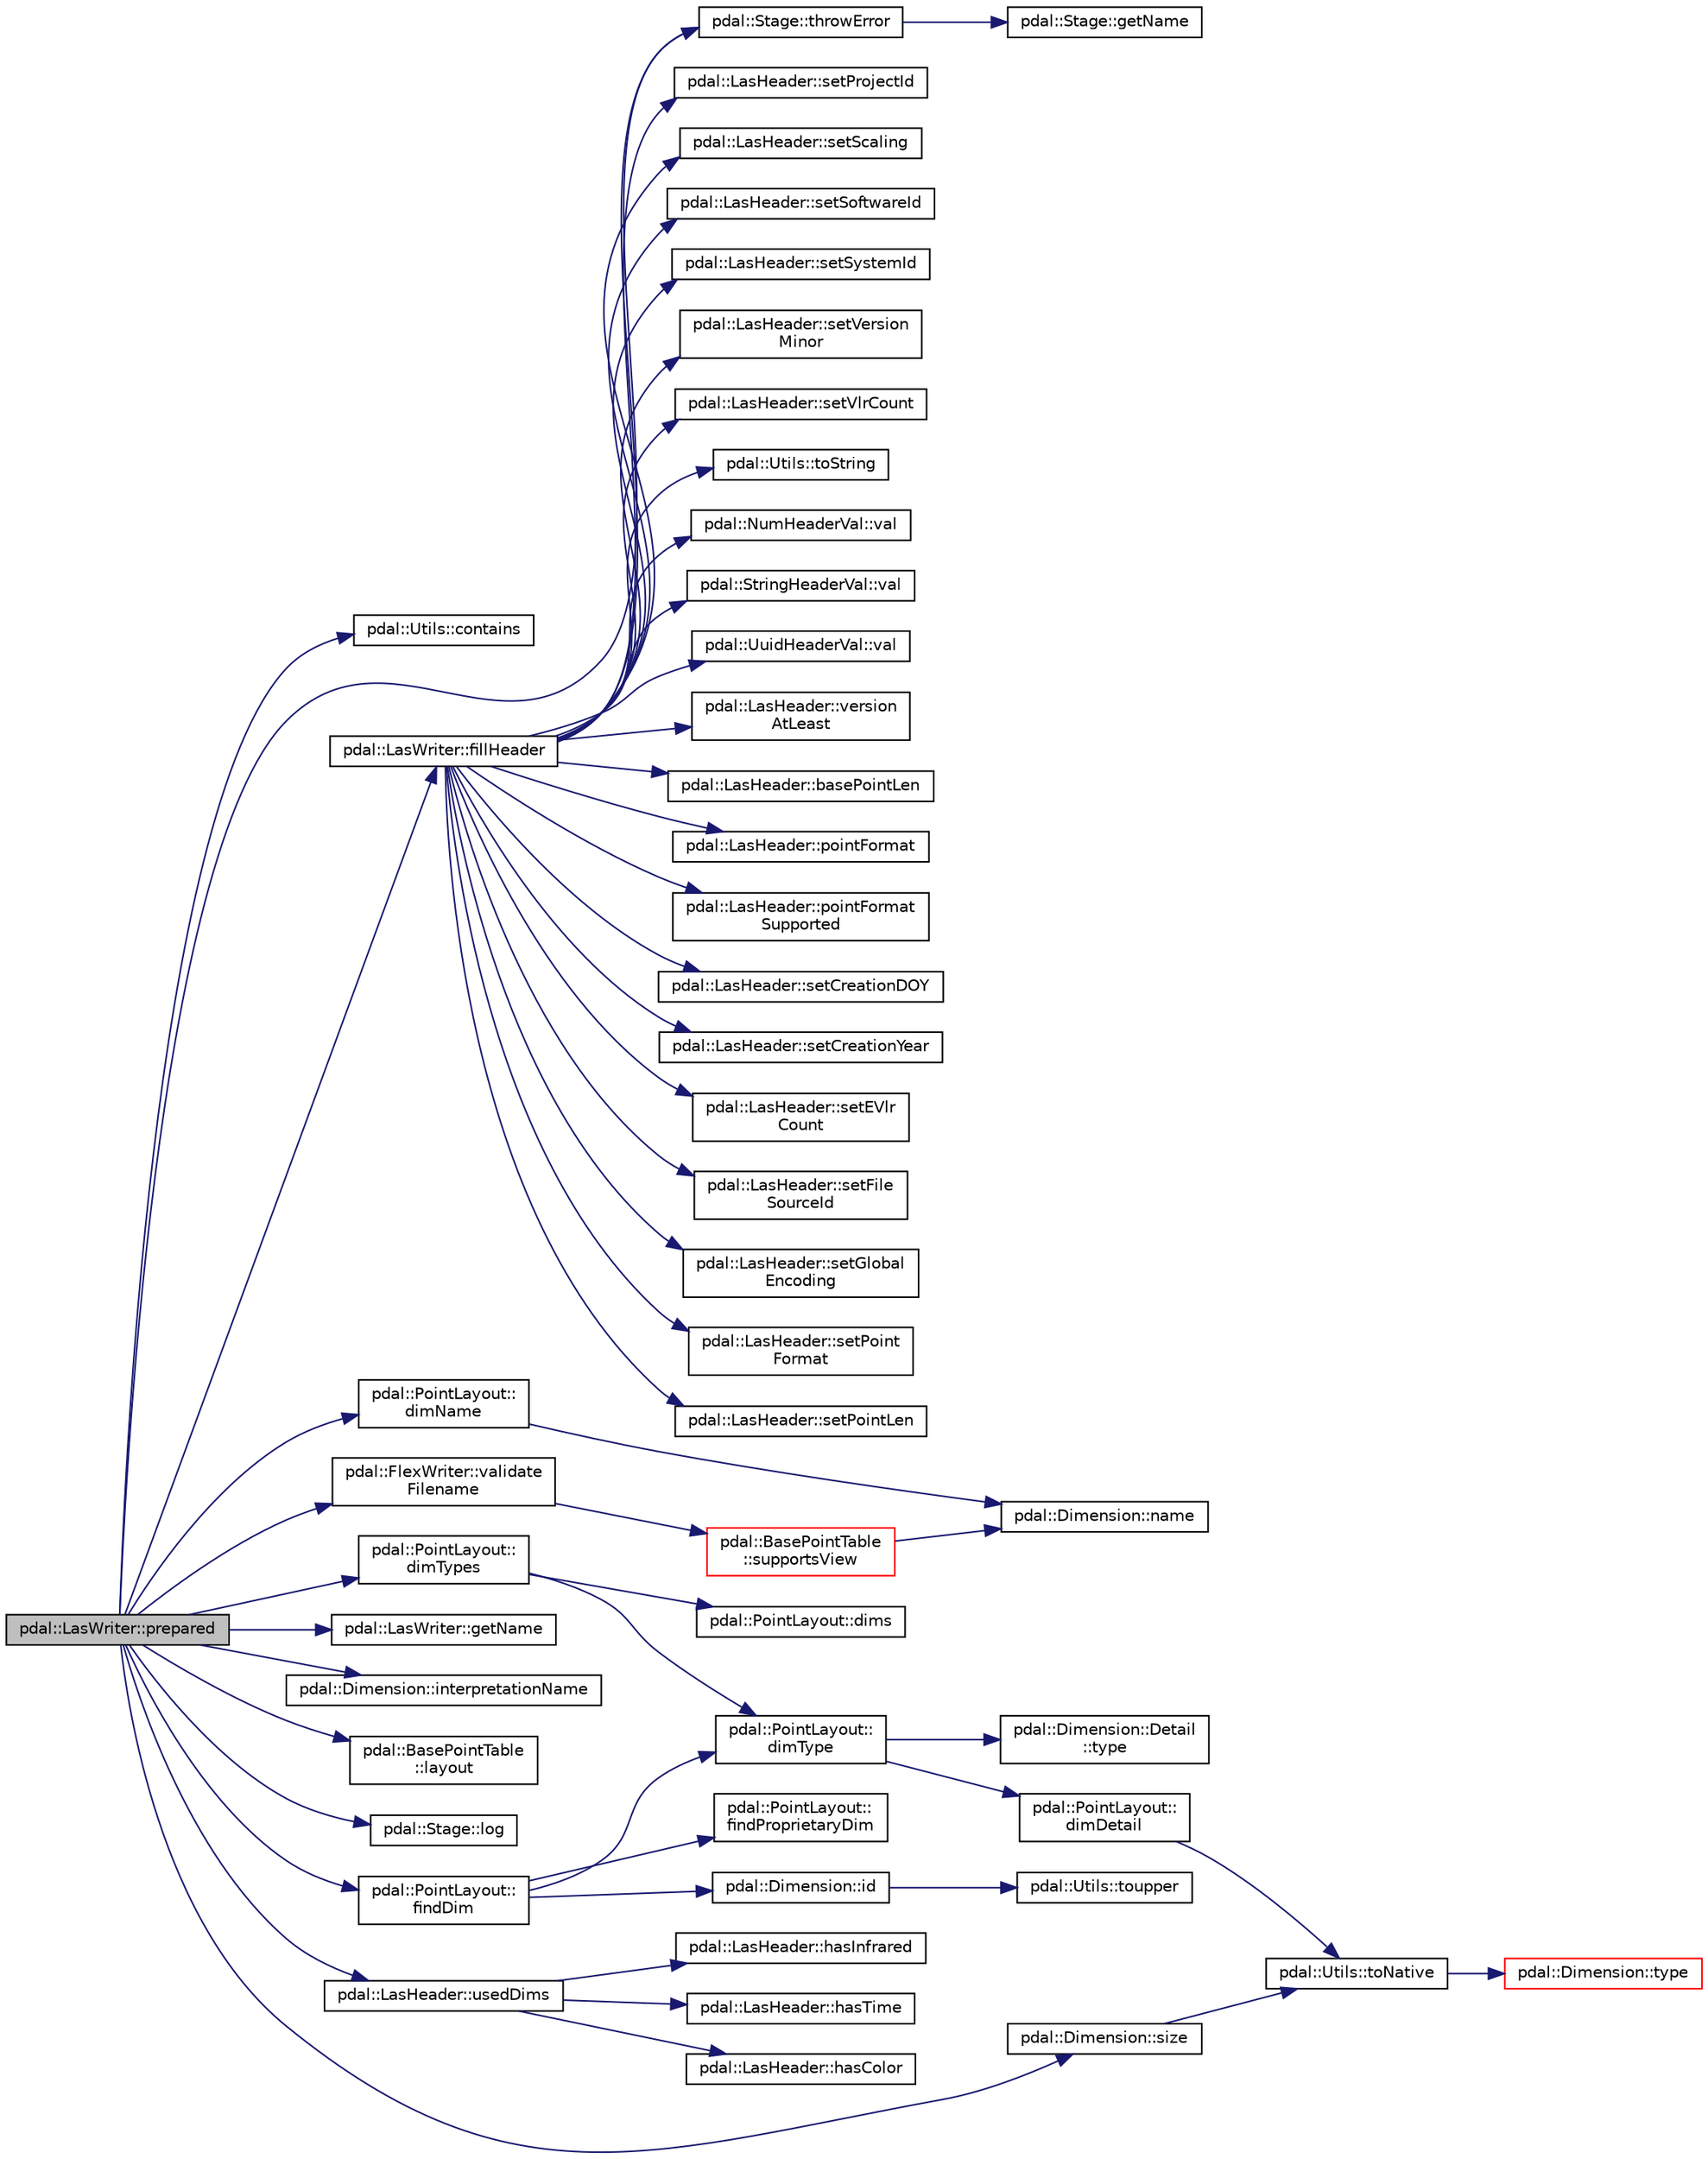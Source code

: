 digraph "pdal::LasWriter::prepared"
{
  edge [fontname="Helvetica",fontsize="10",labelfontname="Helvetica",labelfontsize="10"];
  node [fontname="Helvetica",fontsize="10",shape=record];
  rankdir="LR";
  Node1 [label="pdal::LasWriter::prepared",height=0.2,width=0.4,color="black", fillcolor="grey75", style="filled", fontcolor="black"];
  Node1 -> Node2 [color="midnightblue",fontsize="10",style="solid",fontname="Helvetica"];
  Node2 [label="pdal::Utils::contains",height=0.2,width=0.4,color="black", fillcolor="white", style="filled",URL="$namespacepdal_1_1Utils.html#a3e140e4c0c21d020c56c0b8d58b8cb5b"];
  Node1 -> Node3 [color="midnightblue",fontsize="10",style="solid",fontname="Helvetica"];
  Node3 [label="pdal::PointLayout::\ldimName",height=0.2,width=0.4,color="black", fillcolor="white", style="filled",URL="$classpdal_1_1PointLayout.html#aa3902ee8869ff33139401a6900ae088c"];
  Node3 -> Node4 [color="midnightblue",fontsize="10",style="solid",fontname="Helvetica"];
  Node4 [label="pdal::Dimension::name",height=0.2,width=0.4,color="black", fillcolor="white", style="filled",URL="$namespacepdal_1_1Dimension.html#af3176b0b7e6b4be000317846cf7c2718"];
  Node1 -> Node5 [color="midnightblue",fontsize="10",style="solid",fontname="Helvetica"];
  Node5 [label="pdal::PointLayout::\ldimTypes",height=0.2,width=0.4,color="black", fillcolor="white", style="filled",URL="$classpdal_1_1PointLayout.html#ade9058917c1e1580b9048f0f81ee8d5e"];
  Node5 -> Node6 [color="midnightblue",fontsize="10",style="solid",fontname="Helvetica"];
  Node6 [label="pdal::PointLayout::dims",height=0.2,width=0.4,color="black", fillcolor="white", style="filled",URL="$classpdal_1_1PointLayout.html#afd6b92bf6e8fc83993db132b1ed980e2"];
  Node5 -> Node7 [color="midnightblue",fontsize="10",style="solid",fontname="Helvetica"];
  Node7 [label="pdal::PointLayout::\ldimType",height=0.2,width=0.4,color="black", fillcolor="white", style="filled",URL="$classpdal_1_1PointLayout.html#adaef1dfccc620aa7f7f2a57ea2c19d6d"];
  Node7 -> Node8 [color="midnightblue",fontsize="10",style="solid",fontname="Helvetica"];
  Node8 [label="pdal::PointLayout::\ldimDetail",height=0.2,width=0.4,color="black", fillcolor="white", style="filled",URL="$classpdal_1_1PointLayout.html#abcfdf0f917e71d1bd8a96bc64ff1e8a2"];
  Node8 -> Node9 [color="midnightblue",fontsize="10",style="solid",fontname="Helvetica"];
  Node9 [label="pdal::Utils::toNative",height=0.2,width=0.4,color="black", fillcolor="white", style="filled",URL="$namespacepdal_1_1Utils.html#a59253304d0f929e3a3ea00f09636002f"];
  Node9 -> Node10 [color="midnightblue",fontsize="10",style="solid",fontname="Helvetica"];
  Node10 [label="pdal::Dimension::type",height=0.2,width=0.4,color="red", fillcolor="white", style="filled",URL="$namespacepdal_1_1Dimension.html#a880d689fed54aa3ded6f88c9e058c5d2"];
  Node7 -> Node11 [color="midnightblue",fontsize="10",style="solid",fontname="Helvetica"];
  Node11 [label="pdal::Dimension::Detail\l::type",height=0.2,width=0.4,color="black", fillcolor="white", style="filled",URL="$classpdal_1_1Dimension_1_1Detail.html#adf5961976b7fce3d90a0dddd50519a7c"];
  Node1 -> Node12 [color="midnightblue",fontsize="10",style="solid",fontname="Helvetica"];
  Node12 [label="pdal::LasWriter::fillHeader",height=0.2,width=0.4,color="black", fillcolor="white", style="filled",URL="$classpdal_1_1LasWriter.html#a6bb29fe68bda1d593a132d852513e5b8"];
  Node12 -> Node13 [color="midnightblue",fontsize="10",style="solid",fontname="Helvetica"];
  Node13 [label="pdal::LasHeader::basePointLen",height=0.2,width=0.4,color="black", fillcolor="white", style="filled",URL="$classpdal_1_1LasHeader.html#a31cfd73c26a403f1541eaaa9877cdc26"];
  Node12 -> Node14 [color="midnightblue",fontsize="10",style="solid",fontname="Helvetica"];
  Node14 [label="pdal::LasHeader::pointFormat",height=0.2,width=0.4,color="black", fillcolor="white", style="filled",URL="$classpdal_1_1LasHeader.html#a6fd77c7bd324ad8ea97eb427baa7b0e1",tooltip="Get identifier of point data (record) format. "];
  Node12 -> Node15 [color="midnightblue",fontsize="10",style="solid",fontname="Helvetica"];
  Node15 [label="pdal::LasHeader::pointFormat\lSupported",height=0.2,width=0.4,color="black", fillcolor="white", style="filled",URL="$classpdal_1_1LasHeader.html#abaab812fb92a6ab006ca830d165ff45e"];
  Node12 -> Node16 [color="midnightblue",fontsize="10",style="solid",fontname="Helvetica"];
  Node16 [label="pdal::LasHeader::setCreationDOY",height=0.2,width=0.4,color="black", fillcolor="white", style="filled",URL="$classpdal_1_1LasHeader.html#a1c674bdb71df0963a42a38c5715144c5"];
  Node12 -> Node17 [color="midnightblue",fontsize="10",style="solid",fontname="Helvetica"];
  Node17 [label="pdal::LasHeader::setCreationYear",height=0.2,width=0.4,color="black", fillcolor="white", style="filled",URL="$classpdal_1_1LasHeader.html#afa620908cfd2fd2d34ff58fe7c4c28d5"];
  Node12 -> Node18 [color="midnightblue",fontsize="10",style="solid",fontname="Helvetica"];
  Node18 [label="pdal::LasHeader::setEVlr\lCount",height=0.2,width=0.4,color="black", fillcolor="white", style="filled",URL="$classpdal_1_1LasHeader.html#a7b5a4399a9d2249b1624edefe599443a"];
  Node12 -> Node19 [color="midnightblue",fontsize="10",style="solid",fontname="Helvetica"];
  Node19 [label="pdal::LasHeader::setFile\lSourceId",height=0.2,width=0.4,color="black", fillcolor="white", style="filled",URL="$classpdal_1_1LasHeader.html#a0db0babbdab94688561915440fc18484"];
  Node12 -> Node20 [color="midnightblue",fontsize="10",style="solid",fontname="Helvetica"];
  Node20 [label="pdal::LasHeader::setGlobal\lEncoding",height=0.2,width=0.4,color="black", fillcolor="white", style="filled",URL="$classpdal_1_1LasHeader.html#a06c6788801731418dfda784586373571"];
  Node12 -> Node21 [color="midnightblue",fontsize="10",style="solid",fontname="Helvetica"];
  Node21 [label="pdal::LasHeader::setPoint\lFormat",height=0.2,width=0.4,color="black", fillcolor="white", style="filled",URL="$classpdal_1_1LasHeader.html#aef1b5b23287525cbd4248e7b000ea89d"];
  Node12 -> Node22 [color="midnightblue",fontsize="10",style="solid",fontname="Helvetica"];
  Node22 [label="pdal::LasHeader::setPointLen",height=0.2,width=0.4,color="black", fillcolor="white", style="filled",URL="$classpdal_1_1LasHeader.html#a545b72d09d82a05c0d775671daff75f2"];
  Node12 -> Node23 [color="midnightblue",fontsize="10",style="solid",fontname="Helvetica"];
  Node23 [label="pdal::LasHeader::setProjectId",height=0.2,width=0.4,color="black", fillcolor="white", style="filled",URL="$classpdal_1_1LasHeader.html#a10f4741f675a926b23ea5a18a0ff4aca",tooltip="Set project identifier. "];
  Node12 -> Node24 [color="midnightblue",fontsize="10",style="solid",fontname="Helvetica"];
  Node24 [label="pdal::LasHeader::setScaling",height=0.2,width=0.4,color="black", fillcolor="white", style="filled",URL="$classpdal_1_1LasHeader.html#a6d0b0128ad19d22ad0592d0cd2a04bc5",tooltip="Set values of scale/offset factor for X, Y and Z coordinates. "];
  Node12 -> Node25 [color="midnightblue",fontsize="10",style="solid",fontname="Helvetica"];
  Node25 [label="pdal::LasHeader::setSoftwareId",height=0.2,width=0.4,color="black", fillcolor="white", style="filled",URL="$classpdal_1_1LasHeader.html#ab18aee61f424b7122f7b92201e0cb436"];
  Node12 -> Node26 [color="midnightblue",fontsize="10",style="solid",fontname="Helvetica"];
  Node26 [label="pdal::LasHeader::setSystemId",height=0.2,width=0.4,color="black", fillcolor="white", style="filled",URL="$classpdal_1_1LasHeader.html#a7bf5007d32d5592c0b9279e8932c8cd3"];
  Node12 -> Node27 [color="midnightblue",fontsize="10",style="solid",fontname="Helvetica"];
  Node27 [label="pdal::LasHeader::setVersion\lMinor",height=0.2,width=0.4,color="black", fillcolor="white", style="filled",URL="$classpdal_1_1LasHeader.html#aa5910ca7ffa2acad58db9a1c90431028"];
  Node12 -> Node28 [color="midnightblue",fontsize="10",style="solid",fontname="Helvetica"];
  Node28 [label="pdal::LasHeader::setVlrCount",height=0.2,width=0.4,color="black", fillcolor="white", style="filled",URL="$classpdal_1_1LasHeader.html#a4522f8834cd88e88733c1aca7e5a81d9"];
  Node12 -> Node29 [color="midnightblue",fontsize="10",style="solid",fontname="Helvetica"];
  Node29 [label="pdal::Stage::throwError",height=0.2,width=0.4,color="black", fillcolor="white", style="filled",URL="$classpdal_1_1Stage.html#abdbd1176da12dfd882d931a43290797f"];
  Node29 -> Node30 [color="midnightblue",fontsize="10",style="solid",fontname="Helvetica"];
  Node30 [label="pdal::Stage::getName",height=0.2,width=0.4,color="black", fillcolor="white", style="filled",URL="$classpdal_1_1Stage.html#a6c81d6fbbac17ebe4cd63806916cc750"];
  Node12 -> Node31 [color="midnightblue",fontsize="10",style="solid",fontname="Helvetica"];
  Node31 [label="pdal::Utils::toString",height=0.2,width=0.4,color="black", fillcolor="white", style="filled",URL="$namespacepdal_1_1Utils.html#a19dbb0a5ce84b6f60fea55cd54e674cf"];
  Node12 -> Node32 [color="midnightblue",fontsize="10",style="solid",fontname="Helvetica"];
  Node32 [label="pdal::NumHeaderVal::val",height=0.2,width=0.4,color="black", fillcolor="white", style="filled",URL="$classpdal_1_1NumHeaderVal.html#a392322a67e034a52efabc36dd4888ce5"];
  Node12 -> Node33 [color="midnightblue",fontsize="10",style="solid",fontname="Helvetica"];
  Node33 [label="pdal::StringHeaderVal::val",height=0.2,width=0.4,color="black", fillcolor="white", style="filled",URL="$classpdal_1_1StringHeaderVal.html#a738a70272eae4406bd3a3a0a8f473506"];
  Node12 -> Node34 [color="midnightblue",fontsize="10",style="solid",fontname="Helvetica"];
  Node34 [label="pdal::UuidHeaderVal::val",height=0.2,width=0.4,color="black", fillcolor="white", style="filled",URL="$classpdal_1_1UuidHeaderVal.html#ade3b7ecb355032496e267bf73ff25814"];
  Node12 -> Node35 [color="midnightblue",fontsize="10",style="solid",fontname="Helvetica"];
  Node35 [label="pdal::LasHeader::version\lAtLeast",height=0.2,width=0.4,color="black", fillcolor="white", style="filled",URL="$classpdal_1_1LasHeader.html#ace5a26c0b9358ad59ab8b5ae629ffb3f"];
  Node1 -> Node36 [color="midnightblue",fontsize="10",style="solid",fontname="Helvetica"];
  Node36 [label="pdal::PointLayout::\lfindDim",height=0.2,width=0.4,color="black", fillcolor="white", style="filled",URL="$classpdal_1_1PointLayout.html#a5a720db4e74a5412c1420b0d1eaacda7"];
  Node36 -> Node37 [color="midnightblue",fontsize="10",style="solid",fontname="Helvetica"];
  Node37 [label="pdal::Dimension::id",height=0.2,width=0.4,color="black", fillcolor="white", style="filled",URL="$namespacepdal_1_1Dimension.html#a10b4c693e3bdbdf1a0eec8f4b008a291"];
  Node37 -> Node38 [color="midnightblue",fontsize="10",style="solid",fontname="Helvetica"];
  Node38 [label="pdal::Utils::toupper",height=0.2,width=0.4,color="black", fillcolor="white", style="filled",URL="$namespacepdal_1_1Utils.html#a28e3e2faff94b20f9908e77bc54ed983"];
  Node36 -> Node7 [color="midnightblue",fontsize="10",style="solid",fontname="Helvetica"];
  Node36 -> Node39 [color="midnightblue",fontsize="10",style="solid",fontname="Helvetica"];
  Node39 [label="pdal::PointLayout::\lfindProprietaryDim",height=0.2,width=0.4,color="black", fillcolor="white", style="filled",URL="$classpdal_1_1PointLayout.html#abb03661faa312e6954f49cf8e0e809a3"];
  Node1 -> Node40 [color="midnightblue",fontsize="10",style="solid",fontname="Helvetica"];
  Node40 [label="pdal::LasWriter::getName",height=0.2,width=0.4,color="black", fillcolor="white", style="filled",URL="$classpdal_1_1LasWriter.html#a3b4f4bfc5b24cc1b25571764cfc640fa"];
  Node1 -> Node41 [color="midnightblue",fontsize="10",style="solid",fontname="Helvetica"];
  Node41 [label="pdal::Dimension::interpretationName",height=0.2,width=0.4,color="black", fillcolor="white", style="filled",URL="$namespacepdal_1_1Dimension.html#acc41232ae1e707d6c928ffb9a56592d3"];
  Node1 -> Node42 [color="midnightblue",fontsize="10",style="solid",fontname="Helvetica"];
  Node42 [label="pdal::BasePointTable\l::layout",height=0.2,width=0.4,color="black", fillcolor="white", style="filled",URL="$classpdal_1_1BasePointTable.html#a7e3a12a1f29e6cd10d8669ed3d07eb94"];
  Node1 -> Node43 [color="midnightblue",fontsize="10",style="solid",fontname="Helvetica"];
  Node43 [label="pdal::Stage::log",height=0.2,width=0.4,color="black", fillcolor="white", style="filled",URL="$classpdal_1_1Stage.html#ae8c29817e14d7cda53fdcbb23102d872"];
  Node1 -> Node44 [color="midnightblue",fontsize="10",style="solid",fontname="Helvetica"];
  Node44 [label="pdal::Dimension::size",height=0.2,width=0.4,color="black", fillcolor="white", style="filled",URL="$namespacepdal_1_1Dimension.html#acf81dae9d5946f3a941f9df154b2329b"];
  Node44 -> Node9 [color="midnightblue",fontsize="10",style="solid",fontname="Helvetica"];
  Node1 -> Node29 [color="midnightblue",fontsize="10",style="solid",fontname="Helvetica"];
  Node1 -> Node45 [color="midnightblue",fontsize="10",style="solid",fontname="Helvetica"];
  Node45 [label="pdal::LasHeader::usedDims",height=0.2,width=0.4,color="black", fillcolor="white", style="filled",URL="$classpdal_1_1LasHeader.html#a91761896f6f3bc4db9ccdab2f4f8c827"];
  Node45 -> Node46 [color="midnightblue",fontsize="10",style="solid",fontname="Helvetica"];
  Node46 [label="pdal::LasHeader::hasColor",height=0.2,width=0.4,color="black", fillcolor="white", style="filled",URL="$classpdal_1_1LasHeader.html#a6d71059a21e0f08aed6088e92d695739"];
  Node45 -> Node47 [color="midnightblue",fontsize="10",style="solid",fontname="Helvetica"];
  Node47 [label="pdal::LasHeader::hasInfrared",height=0.2,width=0.4,color="black", fillcolor="white", style="filled",URL="$classpdal_1_1LasHeader.html#a2dd619414561b16f228517640975ed00"];
  Node45 -> Node48 [color="midnightblue",fontsize="10",style="solid",fontname="Helvetica"];
  Node48 [label="pdal::LasHeader::hasTime",height=0.2,width=0.4,color="black", fillcolor="white", style="filled",URL="$classpdal_1_1LasHeader.html#a3ad638058d53aca409dadb2b201c23d2"];
  Node1 -> Node49 [color="midnightblue",fontsize="10",style="solid",fontname="Helvetica"];
  Node49 [label="pdal::FlexWriter::validate\lFilename",height=0.2,width=0.4,color="black", fillcolor="white", style="filled",URL="$classpdal_1_1FlexWriter.html#ab493878d6021020ec84b57b5500df142"];
  Node49 -> Node50 [color="midnightblue",fontsize="10",style="solid",fontname="Helvetica"];
  Node50 [label="pdal::BasePointTable\l::supportsView",height=0.2,width=0.4,color="red", fillcolor="white", style="filled",URL="$classpdal_1_1BasePointTable.html#a82dcbafa29259989b24307186fbda54c"];
  Node50 -> Node4 [color="midnightblue",fontsize="10",style="solid",fontname="Helvetica"];
}
